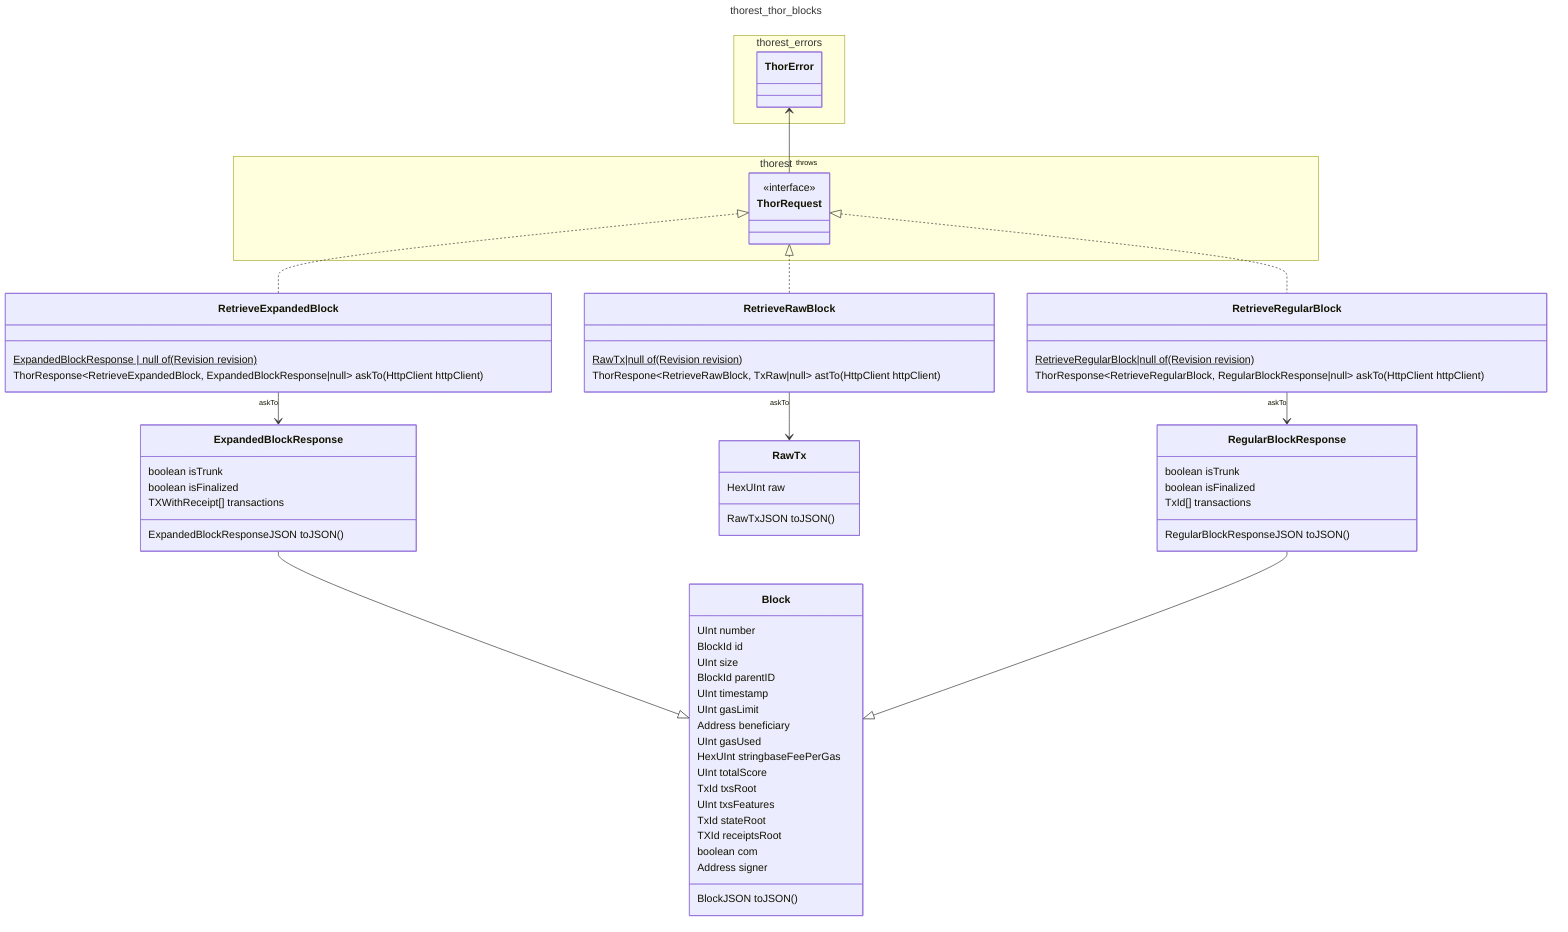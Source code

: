---
title: thorest_thor_blocks
---
classDiagram
    namespace thorest {
        class ThorRequest {
            <<interface>>
        }
    }
    namespace thorest_errors {
        class ThorError
    }
    class Block {
        UInt number
        BlockId id
        UInt size
        BlockId parentID
        UInt timestamp
        UInt gasLimit
        Address beneficiary
        UInt gasUsed
        HexUInt stringbaseFeePerGas
        UInt totalScore
        TxId txsRoot
        UInt txsFeatures
        TxId stateRoot
        TXId receiptsRoot
        boolean com
        Address signer
        BlockJSON toJSON()
    }
    class ExpandedBlockResponse {
        boolean isTrunk
        boolean isFinalized
        TXWithReceipt[] transactions
        ExpandedBlockResponseJSON toJSON()
    }
    class RawTx {
        HexUInt raw
        RawTxJSON toJSON()
    }
    class RegularBlockResponse {
        boolean isTrunk
        boolean isFinalized
        TxId[]  transactions
        RegularBlockResponseJSON toJSON()
    }
    class RetrieveExpandedBlock {
        ExpandedBlockResponse | null of(Revision revision)$
        ThorResponse~RetrieveExpandedBlock, ExpandedBlockResponse|null~ askTo(HttpClient httpClient)
    }
    class RetrieveRawBlock {
        RawTx|null of(Revision revision)$
        ThorRespone~RetrieveRawBlock, TxRaw|null~ astTo(HttpClient httpClient)
    }
    class RetrieveRegularBlock {
        RetrieveRegularBlock|null of(Revision revision)$
        ThorResponse~RetrieveRegularBlock, RegularBlockResponse|null~ askTo(HttpClient httpClient)
    }
    ThorRequest <|.. RetrieveExpandedBlock
    ThorRequest <|.. RetrieveRawBlock
    ThorRequest <|.. RetrieveRegularBlock
    ExpandedBlockResponse --|> Block
    RegularBlockResponse --|> Block
    RetrieveExpandedBlock "askTo" --> ExpandedBlockResponse
    RetrieveRawBlock "askTo" --> RawTx
    RetrieveRegularBlock "askTo" --> RegularBlockResponse
    ThorError <-- "throws" ThorRequest